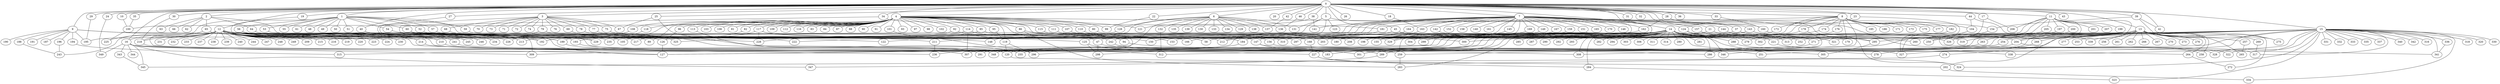 
graph graphname {
    0 -- 1
0 -- 2
0 -- 3
0 -- 4
0 -- 5
0 -- 6
0 -- 7
0 -- 8
0 -- 9
0 -- 10
0 -- 11
0 -- 12
0 -- 13
0 -- 14
0 -- 15
0 -- 16
0 -- 17
0 -- 18
0 -- 19
0 -- 20
0 -- 21
0 -- 22
0 -- 23
0 -- 24
0 -- 25
0 -- 26
0 -- 27
0 -- 28
0 -- 29
0 -- 30
0 -- 31
0 -- 32
0 -- 33
0 -- 34
0 -- 35
0 -- 36
0 -- 37
0 -- 38
0 -- 39
0 -- 40
0 -- 41
0 -- 42
0 -- 43
0 -- 44
0 -- 45
0 -- 46
0 -- 47
1 -- 48
1 -- 49
1 -- 50
1 -- 51
1 -- 52
1 -- 53
1 -- 54
1 -- 55
1 -- 56
1 -- 57
1 -- 58
1 -- 59
1 -- 60
1 -- 61
1 -- 218
2 -- 64
2 -- 66
2 -- 65
2 -- 62
2 -- 63
2 -- 184
3 -- 67
3 -- 68
3 -- 69
3 -- 70
3 -- 71
3 -- 72
3 -- 73
3 -- 74
3 -- 75
3 -- 76
3 -- 77
3 -- 78
3 -- 79
3 -- 229
4 -- 80
4 -- 81
4 -- 82
4 -- 83
4 -- 84
4 -- 85
4 -- 86
4 -- 87
4 -- 88
4 -- 89
4 -- 90
4 -- 91
4 -- 92
4 -- 93
4 -- 94
4 -- 95
4 -- 96
4 -- 97
4 -- 98
4 -- 99
4 -- 100
4 -- 101
4 -- 102
4 -- 103
4 -- 104
4 -- 105
4 -- 106
4 -- 107
4 -- 108
4 -- 109
4 -- 110
4 -- 111
4 -- 112
4 -- 113
4 -- 114
4 -- 115
4 -- 116
4 -- 117
4 -- 118
4 -- 119
4 -- 120
4 -- 121
5 -- 122
5 -- 123
5 -- 124
5 -- 125
5 -- 131
6 -- 128
6 -- 130
6 -- 131
6 -- 132
6 -- 133
6 -- 134
6 -- 129
6 -- 136
6 -- 137
6 -- 138
6 -- 135
6 -- 139
6 -- 126
6 -- 127
7 -- 140
7 -- 141
7 -- 142
7 -- 143
7 -- 144
7 -- 145
7 -- 146
7 -- 147
7 -- 148
7 -- 149
7 -- 150
7 -- 151
7 -- 152
7 -- 153
7 -- 154
7 -- 155
7 -- 156
7 -- 157
7 -- 158
7 -- 159
7 -- 160
7 -- 161
7 -- 162
7 -- 163
7 -- 164
7 -- 165
7 -- 166
7 -- 167
7 -- 168
7 -- 169
7 -- 170
7 -- 222
8 -- 171
8 -- 172
8 -- 173
8 -- 174
8 -- 175
8 -- 176
8 -- 177
8 -- 178
8 -- 179
8 -- 180
8 -- 181
8 -- 182
8 -- 183
8 -- 184
8 -- 185
8 -- 186
9 -- 192
9 -- 194
9 -- 195
9 -- 196
9 -- 193
9 -- 187
9 -- 188
9 -- 189
9 -- 190
9 -- 191
10 -- 100
11 -- 197
11 -- 198
11 -- 199
11 -- 200
11 -- 201
11 -- 202
11 -- 203
11 -- 204
11 -- 205
11 -- 206
11 -- 207
11 -- 208
12 -- 209
12 -- 210
12 -- 211
12 -- 212
12 -- 213
12 -- 214
12 -- 215
12 -- 216
12 -- 217
12 -- 218
12 -- 219
12 -- 220
12 -- 221
12 -- 222
12 -- 223
12 -- 224
12 -- 225
12 -- 226
12 -- 227
12 -- 228
12 -- 229
12 -- 230
12 -- 231
12 -- 232
12 -- 233
12 -- 234
12 -- 235
12 -- 236
12 -- 237
12 -- 238
12 -- 239
12 -- 240
12 -- 241
12 -- 242
12 -- 243
12 -- 244
12 -- 245
12 -- 246
12 -- 247
12 -- 248
12 -- 249
12 -- 47
12 -- 16
13 -- 256
13 -- 258
13 -- 259
13 -- 260
13 -- 261
13 -- 262
13 -- 257
13 -- 264
13 -- 265
13 -- 266
13 -- 267
13 -- 268
13 -- 269
13 -- 270
13 -- 271
13 -- 272
13 -- 273
13 -- 274
13 -- 275
13 -- 276
13 -- 277
13 -- 263
13 -- 250
13 -- 251
13 -- 252
13 -- 253
13 -- 254
13 -- 255
13 -- 295
14 -- 278
14 -- 279
14 -- 280
14 -- 281
14 -- 282
14 -- 283
14 -- 284
14 -- 285
14 -- 286
14 -- 287
14 -- 288
14 -- 289
14 -- 290
14 -- 291
14 -- 292
14 -- 293
14 -- 294
14 -- 295
14 -- 296
14 -- 297
14 -- 298
14 -- 299
14 -- 300
14 -- 301
14 -- 302
14 -- 303
14 -- 304
14 -- 305
14 -- 306
14 -- 307
14 -- 308
14 -- 309
14 -- 310
14 -- 311
14 -- 312
14 -- 313
14 -- 314
14 -- 127
14 -- 58
15 -- 315
15 -- 316
15 -- 317
15 -- 318
15 -- 319
15 -- 320
15 -- 321
15 -- 322
15 -- 323
15 -- 324
15 -- 325
15 -- 326
15 -- 327
15 -- 328
15 -- 329
15 -- 330
15 -- 331
15 -- 332
15 -- 333
15 -- 334
15 -- 335
15 -- 336
15 -- 337
15 -- 338
15 -- 339
15 -- 340
15 -- 341
15 -- 342
15 -- 204
16 -- 343
16 -- 344
16 -- 345
16 -- 346
16 -- 347
16 -- 348
16 -- 349
16 -- 127
17 -- 206
17 -- 286
18 -- 163
19 -- 245
21 -- 155
21 -- 313
22 -- 99
23 -- 327
23 -- 124
24 -- 349
25 -- 67
25 -- 183
27 -- 255
28 -- 162
28 -- 317
28 -- 295
29 -- 195
30 -- 218
33 -- 160
34 -- 181
34 -- 229
35 -- 100
37 -- 260
37 -- 212
38 -- 121
38 -- 141
39 -- 275
39 -- 154
39 -- 41
40 -- 192
40 -- 127
42 -- 137
44 -- 339
44 -- 104
45 -- 236
45 -- 319
46 -- 136
47 -- 286
47 -- 298
52 -- 148
53 -- 309
54 -- 325
56 -- 246
56 -- 105
56 -- 234
57 -- 150
59 -- 329
60 -- 300
60 -- 89
60 -- 122
64 -- 213
65 -- 126
65 -- 308
68 -- 325
69 -- 120
75 -- 310
77 -- 156
78 -- 153
79 -- 125
79 -- 226
80 -- 252
82 -- 189
85 -- 326
85 -- 228
86 -- 283
86 -- 203
92 -- 195
92 -- 94
94 -- 338
95 -- 119
96 -- 126
100 -- 225
101 -- 296
104 -- 250
107 -- 180
108 -- 192
110 -- 208
111 -- 168
113 -- 255
114 -- 307
114 -- 297
114 -- 193
115 -- 147
117 -- 228
117 -- 166
117 -- 217
117 -- 321
118 -- 235
119 -- 120
119 -- 296
120 -- 202
124 -- 221
124 -- 346
125 -- 298
125 -- 301
126 -- 127
128 -- 213
132 -- 312
142 -- 271
143 -- 300
143 -- 204
144 -- 179
145 -- 198
145 -- 155
147 -- 251
147 -- 183
149 -- 259
151 -- 282
154 -- 341
156 -- 264
157 -- 221
159 -- 299
160 -- 324
162 -- 211
163 -- 198
164 -- 184
167 -- 304
168 -- 227
169 -- 329
172 -- 242
174 -- 279
176 -- 302
178 -- 282
178 -- 227
181 -- 212
182 -- 327
184 -- 255
188 -- 243
189 -- 307
193 -- 291
194 -- 315
196 -- 243
197 -- 313
200 -- 326
202 -- 334
204 -- 258
204 -- 346
205 -- 221
210 -- 289
211 -- 236
214 -- 312
218 -- 309
221 -- 322
227 -- 284
227 -- 324
241 -- 327
242 -- 259
254 -- 308
257 -- 265
259 -- 283
263 -- 289
264 -- 272
268 -- 278
269 -- 317
271 -- 348
274 -- 345
284 -- 323
288 -- 328
289 -- 347
295 -- 305
336 -- 341
343 -- 345

}
